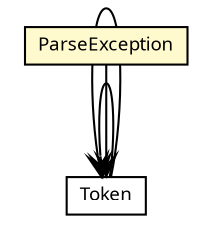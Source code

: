 #!/usr/local/bin/dot
#
# Class diagram 
# Generated by UMLGraph version R5_6 (http://www.umlgraph.org/)
#

digraph G {
	edge [fontname="Trebuchet MS",fontsize=10,labelfontname="Trebuchet MS",labelfontsize=10];
	node [fontname="Trebuchet MS",fontsize=10,shape=plaintext];
	nodesep=0.25;
	ranksep=0.5;
	// se.cambio.cds.gdl.parser.Token
	c268487 [label=<<table title="se.cambio.cds.gdl.parser.Token" border="0" cellborder="1" cellspacing="0" cellpadding="2" port="p" href="./Token.html">
		<tr><td><table border="0" cellspacing="0" cellpadding="1">
<tr><td align="center" balign="center"><font face="Trebuchet MS"> Token </font></td></tr>
		</table></td></tr>
		</table>>, URL="./Token.html", fontname="Trebuchet MS", fontcolor="black", fontsize=9.0];
	// se.cambio.cds.gdl.parser.ParseException
	c268489 [label=<<table title="se.cambio.cds.gdl.parser.ParseException" border="0" cellborder="1" cellspacing="0" cellpadding="2" port="p" bgcolor="lemonChiffon" href="./ParseException.html">
		<tr><td><table border="0" cellspacing="0" cellpadding="1">
<tr><td align="center" balign="center"><font face="Trebuchet MS"> ParseException </font></td></tr>
		</table></td></tr>
		</table>>, URL="./ParseException.html", fontname="Trebuchet MS", fontcolor="black", fontsize=9.0];
	// se.cambio.cds.gdl.parser.Token NAVASSOC se.cambio.cds.gdl.parser.Token
	c268487:p -> c268487:p [taillabel="", label="", headlabel="", fontname="Trebuchet MS", fontcolor="black", fontsize=10.0, color="black", arrowhead=open];
	// se.cambio.cds.gdl.parser.Token NAVASSOC se.cambio.cds.gdl.parser.Token
	c268487:p -> c268487:p [taillabel="", label="", headlabel="", fontname="Trebuchet MS", fontcolor="black", fontsize=10.0, color="black", arrowhead=open];
	// se.cambio.cds.gdl.parser.ParseException NAVASSOC se.cambio.cds.gdl.parser.Token
	c268489:p -> c268487:p [taillabel="", label="", headlabel="", fontname="Trebuchet MS", fontcolor="black", fontsize=10.0, color="black", arrowhead=open];
}

